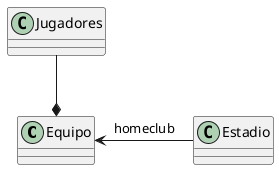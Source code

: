 @startuml

class Equipo
class Jugadores
class Estadio

Equipo *-up- Jugadores
Equipo <- Estadio : homeclub

@enduml